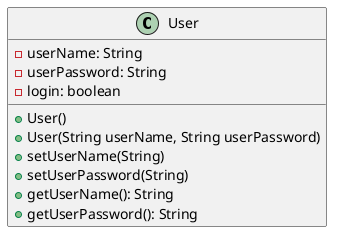 @startuml
class User{
- userName: String
- userPassword: String
- login: boolean

+ User()
+ User(String userName, String userPassword)
+ setUserName(String)
+ setUserPassword(String)
+ getUserName(): String
+ getUserPassword(): String
}

@enduml
